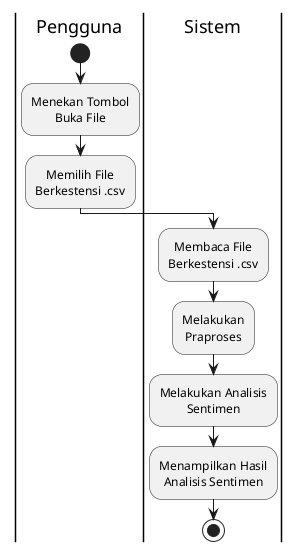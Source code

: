 @startuml
skinparam DefaultTextAlignment center
|Pengguna|
start
:Menekan Tombol\nBuka File;
:Memilih File\nBerkestensi .csv;
|Sistem|
:Membaca File\nBerkestensi .csv;
:Melakukan\nPraproses;
:Melakukan Analisis\nSentimen;
:Menampilkan Hasil\nAnalisis Sentimen;
stop


@enduml